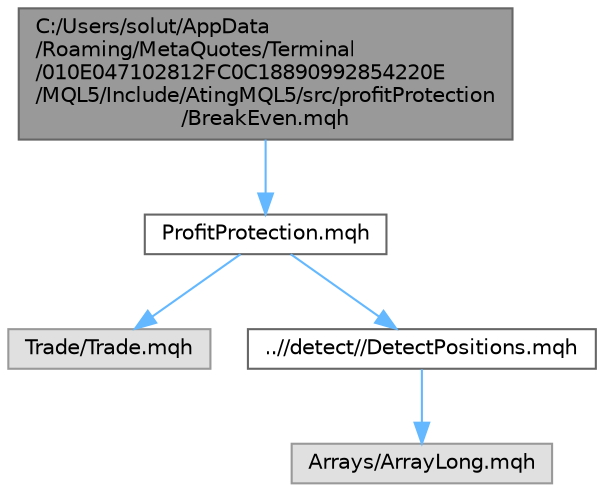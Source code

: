 digraph "C:/Users/solut/AppData/Roaming/MetaQuotes/Terminal/010E047102812FC0C18890992854220E/MQL5/Include/AtingMQL5/src/profitProtection/BreakEven.mqh"
{
 // LATEX_PDF_SIZE
  bgcolor="transparent";
  edge [fontname=Helvetica,fontsize=10,labelfontname=Helvetica,labelfontsize=10];
  node [fontname=Helvetica,fontsize=10,shape=box,height=0.2,width=0.4];
  Node1 [id="Node000001",label="C:/Users/solut/AppData\l/Roaming/MetaQuotes/Terminal\l/010E047102812FC0C18890992854220E\l/MQL5/Include/AtingMQL5/src/profitProtection\l/BreakEven.mqh",height=0.2,width=0.4,color="gray40", fillcolor="grey60", style="filled", fontcolor="black",tooltip=" "];
  Node1 -> Node2 [id="edge1_Node000001_Node000002",color="steelblue1",style="solid",tooltip=" "];
  Node2 [id="Node000002",label="ProfitProtection.mqh",height=0.2,width=0.4,color="grey40", fillcolor="white", style="filled",URL="$_profit_protection_8mqh.html",tooltip=" "];
  Node2 -> Node3 [id="edge2_Node000002_Node000003",color="steelblue1",style="solid",tooltip=" "];
  Node3 [id="Node000003",label="Trade/Trade.mqh",height=0.2,width=0.4,color="grey60", fillcolor="#E0E0E0", style="filled",tooltip=" "];
  Node2 -> Node4 [id="edge3_Node000002_Node000004",color="steelblue1",style="solid",tooltip=" "];
  Node4 [id="Node000004",label="..//detect//DetectPositions.mqh",height=0.2,width=0.4,color="grey40", fillcolor="white", style="filled",URL="$_detect_positions_8mqh.html",tooltip=" "];
  Node4 -> Node5 [id="edge4_Node000004_Node000005",color="steelblue1",style="solid",tooltip=" "];
  Node5 [id="Node000005",label="Arrays/ArrayLong.mqh",height=0.2,width=0.4,color="grey60", fillcolor="#E0E0E0", style="filled",tooltip=" "];
}
